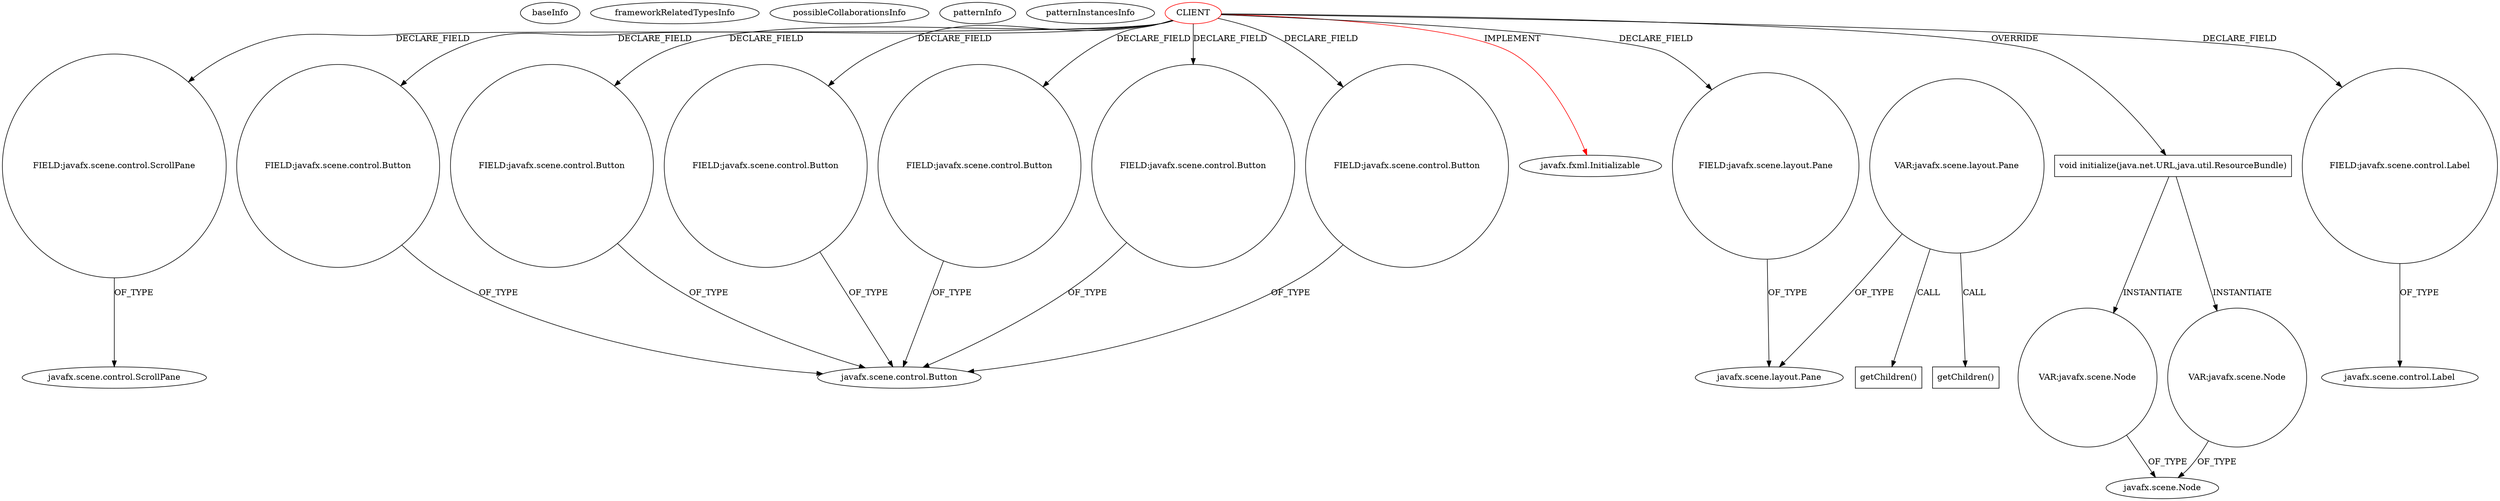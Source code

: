 digraph {
baseInfo[graphId=2241,category="pattern",isAnonymous=false,possibleRelation=false]
frameworkRelatedTypesInfo[0="javafx.fxml.Initializable"]
possibleCollaborationsInfo[]
patternInfo[frequency=2.0,patternRootClient=0]
patternInstancesInfo[0="dony1990-ProsDesktop~/dony1990-ProsDesktop/ProsDesktop-master/src/nicon/NiconDesktop/guifx/NiconImage/NiconImageFXMLController.java~NiconImageFXMLController~2548",1="RomeoGolf-BC~/RomeoGolf-BC/BC-master/src/romeogolf/bc/MainController.java~MainController~1142"]
16[label="FIELD:javafx.scene.control.ScrollPane",vertexType="FIELD_DECLARATION",isFrameworkType=false,shape=circle]
17[label="javafx.scene.control.ScrollPane",vertexType="FRAMEWORK_CLASS_TYPE",isFrameworkType=false]
0[label="CLIENT",vertexType="ROOT_CLIENT_CLASS_DECLARATION",isFrameworkType=false,color=red]
26[label="FIELD:javafx.scene.control.Button",vertexType="FIELD_DECLARATION",isFrameworkType=false,shape=circle]
24[label="FIELD:javafx.scene.control.Button",vertexType="FIELD_DECLARATION",isFrameworkType=false,shape=circle]
12[label="FIELD:javafx.scene.control.Button",vertexType="FIELD_DECLARATION",isFrameworkType=false,shape=circle]
14[label="FIELD:javafx.scene.control.Button",vertexType="FIELD_DECLARATION",isFrameworkType=false,shape=circle]
28[label="FIELD:javafx.scene.control.Button",vertexType="FIELD_DECLARATION",isFrameworkType=false,shape=circle]
4[label="FIELD:javafx.scene.control.Button",vertexType="FIELD_DECLARATION",isFrameworkType=false,shape=circle]
1[label="javafx.fxml.Initializable",vertexType="FRAMEWORK_INTERFACE_TYPE",isFrameworkType=false]
2[label="FIELD:javafx.scene.layout.Pane",vertexType="FIELD_DECLARATION",isFrameworkType=false,shape=circle]
3[label="javafx.scene.layout.Pane",vertexType="FRAMEWORK_CLASS_TYPE",isFrameworkType=false]
249[label="VAR:javafx.scene.layout.Pane",vertexType="VARIABLE_EXPRESION",isFrameworkType=false,shape=circle]
384[label="getChildren()",vertexType="INSIDE_CALL",isFrameworkType=false,shape=box]
250[label="getChildren()",vertexType="INSIDE_CALL",isFrameworkType=false,shape=box]
30[label="void initialize(java.net.URL,java.util.ResourceBundle)",vertexType="OVERRIDING_METHOD_DECLARATION",isFrameworkType=false,shape=box]
6[label="FIELD:javafx.scene.control.Label",vertexType="FIELD_DECLARATION",isFrameworkType=false,shape=circle]
7[label="javafx.scene.control.Label",vertexType="FRAMEWORK_CLASS_TYPE",isFrameworkType=false]
5[label="javafx.scene.control.Button",vertexType="FRAMEWORK_CLASS_TYPE",isFrameworkType=false]
43[label="VAR:javafx.scene.Node",vertexType="VARIABLE_EXPRESION",isFrameworkType=false,shape=circle]
33[label="javafx.scene.Node",vertexType="FRAMEWORK_CLASS_TYPE",isFrameworkType=false]
31[label="VAR:javafx.scene.Node",vertexType="VARIABLE_EXPRESION",isFrameworkType=false,shape=circle]
28->5[label="OF_TYPE"]
0->26[label="DECLARE_FIELD"]
249->250[label="CALL"]
2->3[label="OF_TYPE"]
0->2[label="DECLARE_FIELD"]
26->5[label="OF_TYPE"]
0->30[label="OVERRIDE"]
43->33[label="OF_TYPE"]
0->14[label="DECLARE_FIELD"]
30->43[label="INSTANTIATE"]
0->1[label="IMPLEMENT",color=red]
12->5[label="OF_TYPE"]
249->3[label="OF_TYPE"]
249->384[label="CALL"]
0->16[label="DECLARE_FIELD"]
0->24[label="DECLARE_FIELD"]
14->5[label="OF_TYPE"]
24->5[label="OF_TYPE"]
31->33[label="OF_TYPE"]
0->4[label="DECLARE_FIELD"]
4->5[label="OF_TYPE"]
0->12[label="DECLARE_FIELD"]
0->6[label="DECLARE_FIELD"]
30->31[label="INSTANTIATE"]
16->17[label="OF_TYPE"]
0->28[label="DECLARE_FIELD"]
6->7[label="OF_TYPE"]
}
